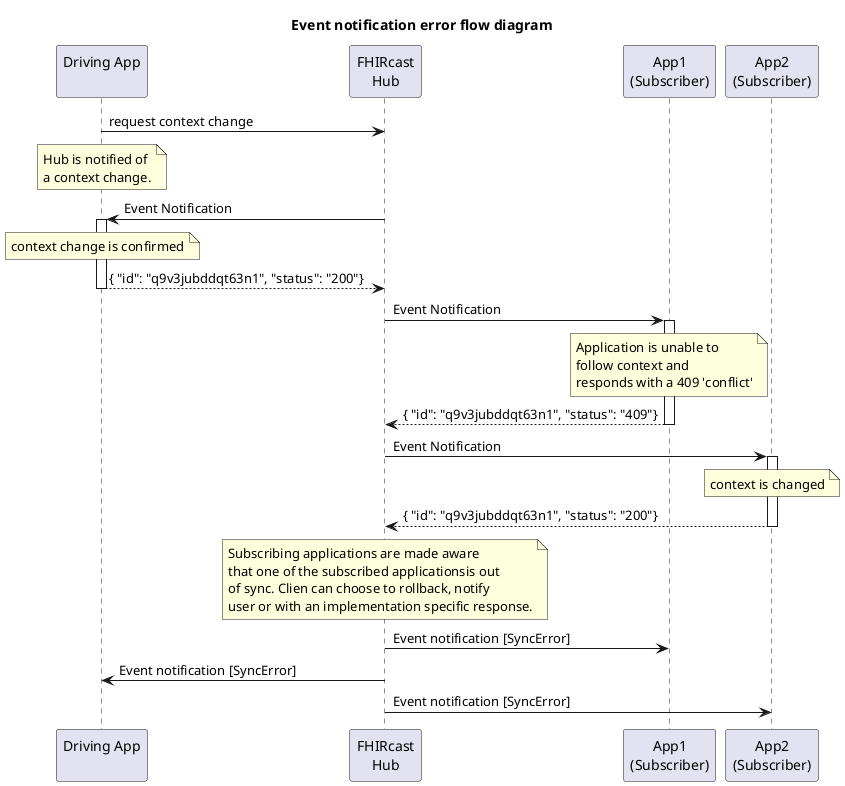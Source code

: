 @startuml
title Event notification error flow diagram

participant "Driving App\n" as Controller
participant "FHIRcast\nHub" as Hub
participant "App1\n(Subscriber)" as Subscriber1
participant "App2\n(Subscriber)" as Subscriber2

Controller -> Hub: request context change

note over Controller
    Hub is notified of 
    a context change.
end note

Hub -> Controller++: Event Notification
note over Controller: context change is confirmed
Hub <-- Controller--: { "id": "q9v3jubddqt63n1", "status": "200"}

Hub -> Subscriber1++: Event Notification
note over Subscriber1
     Application is unable to 
     follow context and 
     responds with a 409 'conflict'
end note
Hub <-- Subscriber1--: { "id": "q9v3jubddqt63n1", "status": "409"}

Hub -> Subscriber2++: Event Notification
note over Subscriber2: context is changed
Hub <-- Subscriber2--: { "id": "q9v3jubddqt63n1", "status": "200"}

note over Hub
    Subscribing applications are made aware 
    that one of the subscribed applicationsis out
    of sync. Clien can choose to rollback, notify 
    user or with an implementation specific response.
end note

Hub -> Subscriber1: Event notification [SyncError]
Hub -> Controller: Event notification [SyncError]
Hub -> Subscriber2: Event notification [SyncError]
@enduml
